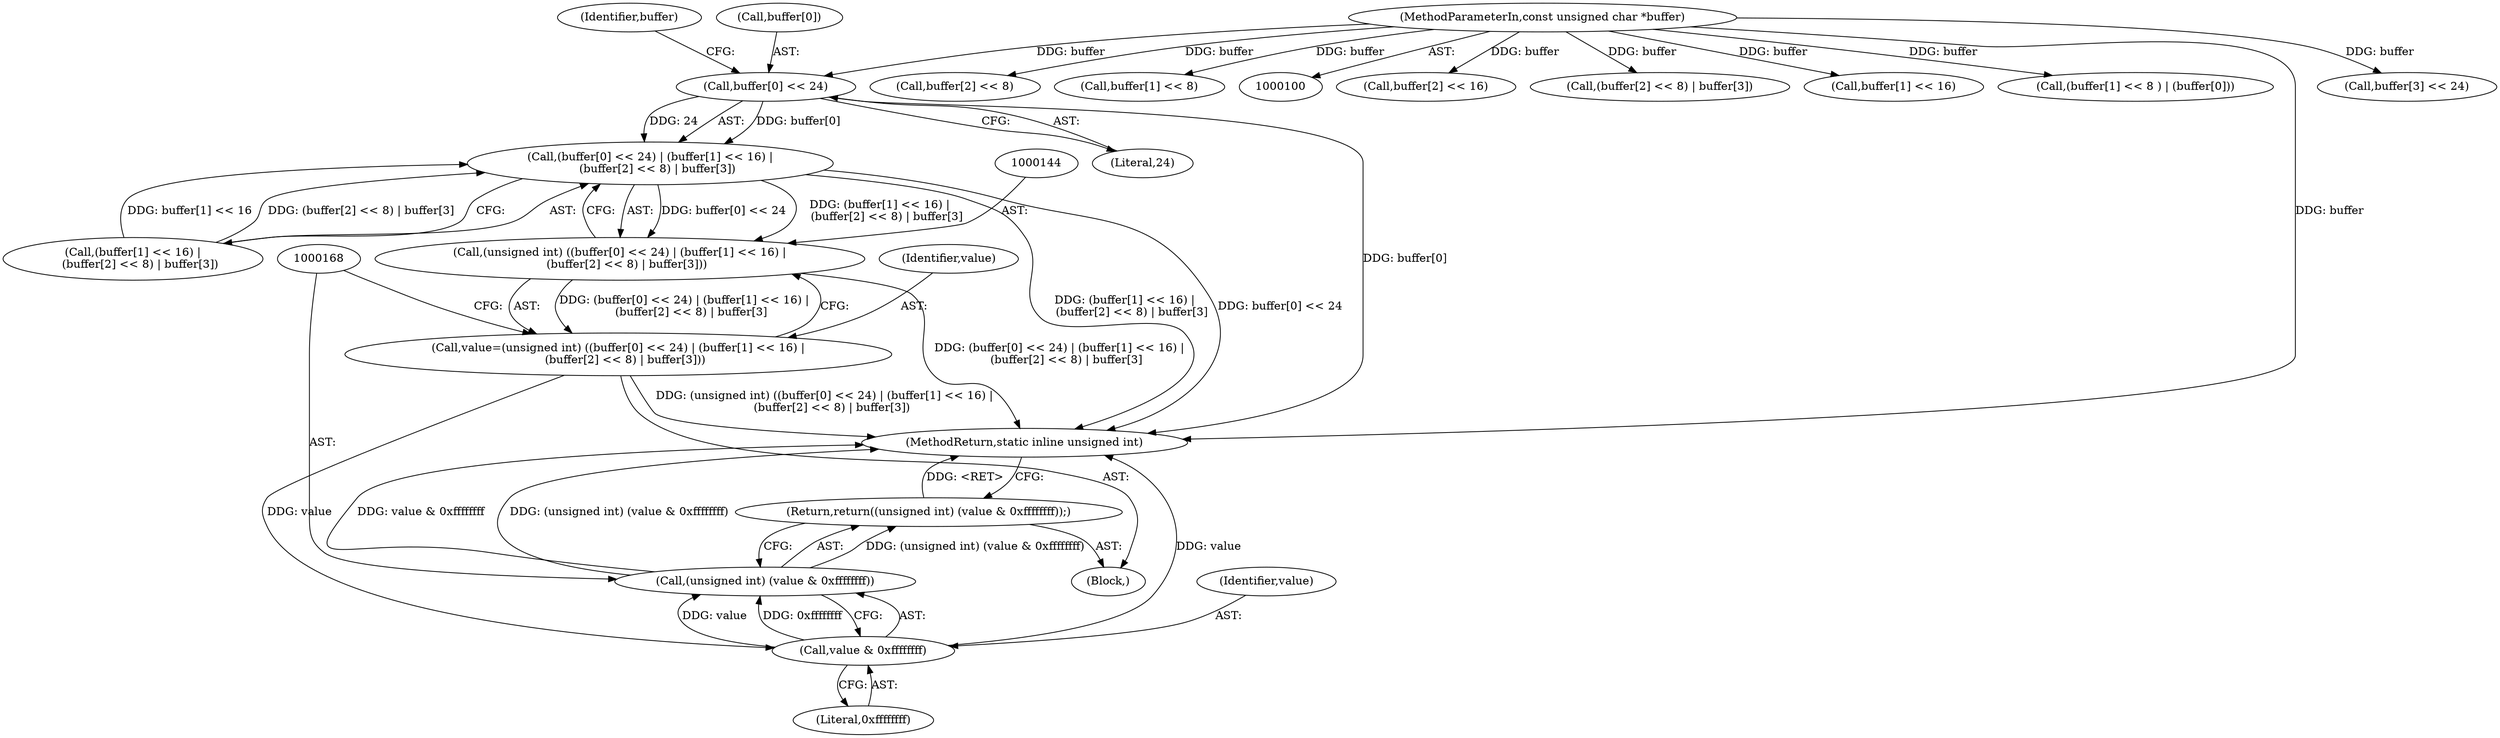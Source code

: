 digraph "1_ImageMagick_d8ab7f046587f2e9f734b687ba7e6e10147c294b_10@pointer" {
"1000146" [label="(Call,buffer[0] << 24)"];
"1000102" [label="(MethodParameterIn,const unsigned char *buffer)"];
"1000145" [label="(Call,(buffer[0] << 24) | (buffer[1] << 16) |\n    (buffer[2] << 8) | buffer[3])"];
"1000143" [label="(Call,(unsigned int) ((buffer[0] << 24) | (buffer[1] << 16) |\n    (buffer[2] << 8) | buffer[3]))"];
"1000141" [label="(Call,value=(unsigned int) ((buffer[0] << 24) | (buffer[1] << 16) |\n    (buffer[2] << 8) | buffer[3]))"];
"1000169" [label="(Call,value & 0xffffffff)"];
"1000167" [label="(Call,(unsigned int) (value & 0xffffffff))"];
"1000166" [label="(Return,return((unsigned int) (value & 0xffffffff));)"];
"1000151" [label="(Call,(buffer[1] << 16) |\n    (buffer[2] << 8) | buffer[3])"];
"1000150" [label="(Literal,24)"];
"1000154" [label="(Identifier,buffer)"];
"1000143" [label="(Call,(unsigned int) ((buffer[0] << 24) | (buffer[1] << 16) |\n    (buffer[2] << 8) | buffer[3]))"];
"1000141" [label="(Call,value=(unsigned int) ((buffer[0] << 24) | (buffer[1] << 16) |\n    (buffer[2] << 8) | buffer[3]))"];
"1000142" [label="(Identifier,value)"];
"1000169" [label="(Call,value & 0xffffffff)"];
"1000166" [label="(Return,return((unsigned int) (value & 0xffffffff));)"];
"1000121" [label="(Call,buffer[2] << 16)"];
"1000102" [label="(MethodParameterIn,const unsigned char *buffer)"];
"1000103" [label="(Block,)"];
"1000171" [label="(Literal,0xffffffff)"];
"1000157" [label="(Call,(buffer[2] << 8) | buffer[3])"];
"1000167" [label="(Call,(unsigned int) (value & 0xffffffff))"];
"1000147" [label="(Call,buffer[0])"];
"1000145" [label="(Call,(buffer[0] << 24) | (buffer[1] << 16) |\n    (buffer[2] << 8) | buffer[3])"];
"1000152" [label="(Call,buffer[1] << 16)"];
"1000126" [label="(Call,(buffer[1] << 8 ) | (buffer[0]))"];
"1000170" [label="(Identifier,value)"];
"1000115" [label="(Call,buffer[3] << 24)"];
"1000158" [label="(Call,buffer[2] << 8)"];
"1000127" [label="(Call,buffer[1] << 8)"];
"1000146" [label="(Call,buffer[0] << 24)"];
"1000172" [label="(MethodReturn,static inline unsigned int)"];
"1000146" -> "1000145"  [label="AST: "];
"1000146" -> "1000150"  [label="CFG: "];
"1000147" -> "1000146"  [label="AST: "];
"1000150" -> "1000146"  [label="AST: "];
"1000154" -> "1000146"  [label="CFG: "];
"1000146" -> "1000172"  [label="DDG: buffer[0]"];
"1000146" -> "1000145"  [label="DDG: buffer[0]"];
"1000146" -> "1000145"  [label="DDG: 24"];
"1000102" -> "1000146"  [label="DDG: buffer"];
"1000102" -> "1000100"  [label="AST: "];
"1000102" -> "1000172"  [label="DDG: buffer"];
"1000102" -> "1000115"  [label="DDG: buffer"];
"1000102" -> "1000121"  [label="DDG: buffer"];
"1000102" -> "1000127"  [label="DDG: buffer"];
"1000102" -> "1000126"  [label="DDG: buffer"];
"1000102" -> "1000152"  [label="DDG: buffer"];
"1000102" -> "1000158"  [label="DDG: buffer"];
"1000102" -> "1000157"  [label="DDG: buffer"];
"1000145" -> "1000143"  [label="AST: "];
"1000145" -> "1000151"  [label="CFG: "];
"1000151" -> "1000145"  [label="AST: "];
"1000143" -> "1000145"  [label="CFG: "];
"1000145" -> "1000172"  [label="DDG: (buffer[1] << 16) |\n    (buffer[2] << 8) | buffer[3]"];
"1000145" -> "1000172"  [label="DDG: buffer[0] << 24"];
"1000145" -> "1000143"  [label="DDG: buffer[0] << 24"];
"1000145" -> "1000143"  [label="DDG: (buffer[1] << 16) |\n    (buffer[2] << 8) | buffer[3]"];
"1000151" -> "1000145"  [label="DDG: buffer[1] << 16"];
"1000151" -> "1000145"  [label="DDG: (buffer[2] << 8) | buffer[3]"];
"1000143" -> "1000141"  [label="AST: "];
"1000144" -> "1000143"  [label="AST: "];
"1000141" -> "1000143"  [label="CFG: "];
"1000143" -> "1000172"  [label="DDG: (buffer[0] << 24) | (buffer[1] << 16) |\n    (buffer[2] << 8) | buffer[3]"];
"1000143" -> "1000141"  [label="DDG: (buffer[0] << 24) | (buffer[1] << 16) |\n    (buffer[2] << 8) | buffer[3]"];
"1000141" -> "1000103"  [label="AST: "];
"1000142" -> "1000141"  [label="AST: "];
"1000168" -> "1000141"  [label="CFG: "];
"1000141" -> "1000172"  [label="DDG: (unsigned int) ((buffer[0] << 24) | (buffer[1] << 16) |\n    (buffer[2] << 8) | buffer[3])"];
"1000141" -> "1000169"  [label="DDG: value"];
"1000169" -> "1000167"  [label="AST: "];
"1000169" -> "1000171"  [label="CFG: "];
"1000170" -> "1000169"  [label="AST: "];
"1000171" -> "1000169"  [label="AST: "];
"1000167" -> "1000169"  [label="CFG: "];
"1000169" -> "1000172"  [label="DDG: value"];
"1000169" -> "1000167"  [label="DDG: value"];
"1000169" -> "1000167"  [label="DDG: 0xffffffff"];
"1000167" -> "1000166"  [label="AST: "];
"1000168" -> "1000167"  [label="AST: "];
"1000166" -> "1000167"  [label="CFG: "];
"1000167" -> "1000172"  [label="DDG: value & 0xffffffff"];
"1000167" -> "1000172"  [label="DDG: (unsigned int) (value & 0xffffffff)"];
"1000167" -> "1000166"  [label="DDG: (unsigned int) (value & 0xffffffff)"];
"1000166" -> "1000103"  [label="AST: "];
"1000172" -> "1000166"  [label="CFG: "];
"1000166" -> "1000172"  [label="DDG: <RET>"];
}

